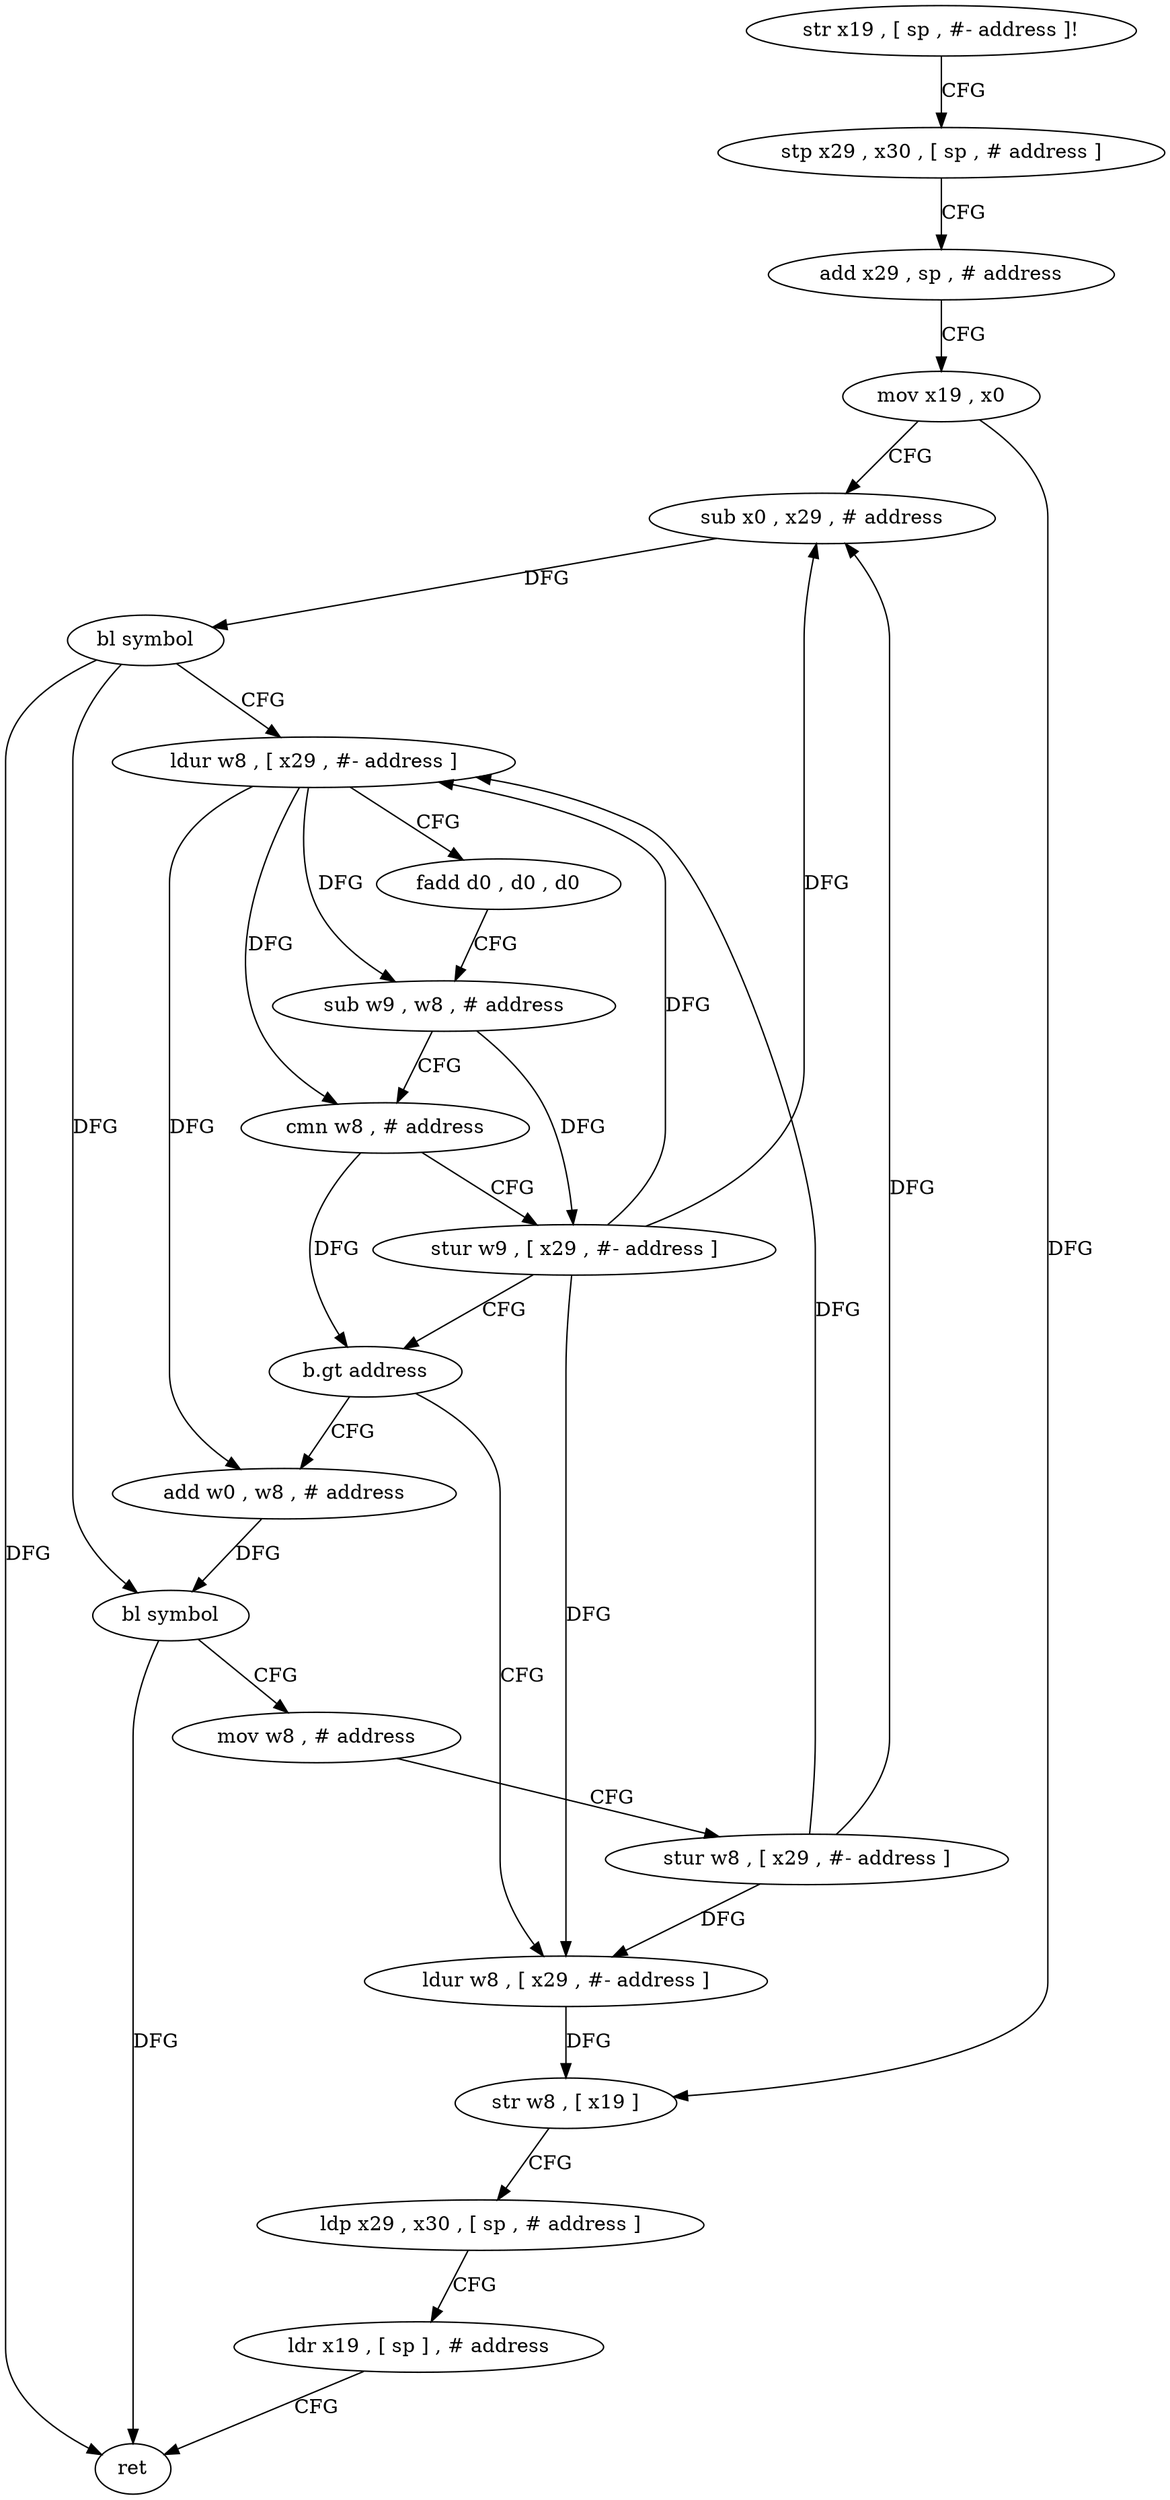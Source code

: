 digraph "func" {
"181268" [label = "str x19 , [ sp , #- address ]!" ]
"181272" [label = "stp x29 , x30 , [ sp , # address ]" ]
"181276" [label = "add x29 , sp , # address" ]
"181280" [label = "mov x19 , x0" ]
"181284" [label = "sub x0 , x29 , # address" ]
"181288" [label = "bl symbol" ]
"181292" [label = "ldur w8 , [ x29 , #- address ]" ]
"181296" [label = "fadd d0 , d0 , d0" ]
"181300" [label = "sub w9 , w8 , # address" ]
"181304" [label = "cmn w8 , # address" ]
"181308" [label = "stur w9 , [ x29 , #- address ]" ]
"181312" [label = "b.gt address" ]
"181332" [label = "ldur w8 , [ x29 , #- address ]" ]
"181316" [label = "add w0 , w8 , # address" ]
"181336" [label = "str w8 , [ x19 ]" ]
"181340" [label = "ldp x29 , x30 , [ sp , # address ]" ]
"181344" [label = "ldr x19 , [ sp ] , # address" ]
"181348" [label = "ret" ]
"181320" [label = "bl symbol" ]
"181324" [label = "mov w8 , # address" ]
"181328" [label = "stur w8 , [ x29 , #- address ]" ]
"181268" -> "181272" [ label = "CFG" ]
"181272" -> "181276" [ label = "CFG" ]
"181276" -> "181280" [ label = "CFG" ]
"181280" -> "181284" [ label = "CFG" ]
"181280" -> "181336" [ label = "DFG" ]
"181284" -> "181288" [ label = "DFG" ]
"181288" -> "181292" [ label = "CFG" ]
"181288" -> "181348" [ label = "DFG" ]
"181288" -> "181320" [ label = "DFG" ]
"181292" -> "181296" [ label = "CFG" ]
"181292" -> "181300" [ label = "DFG" ]
"181292" -> "181304" [ label = "DFG" ]
"181292" -> "181316" [ label = "DFG" ]
"181296" -> "181300" [ label = "CFG" ]
"181300" -> "181304" [ label = "CFG" ]
"181300" -> "181308" [ label = "DFG" ]
"181304" -> "181308" [ label = "CFG" ]
"181304" -> "181312" [ label = "DFG" ]
"181308" -> "181312" [ label = "CFG" ]
"181308" -> "181284" [ label = "DFG" ]
"181308" -> "181292" [ label = "DFG" ]
"181308" -> "181332" [ label = "DFG" ]
"181312" -> "181332" [ label = "CFG" ]
"181312" -> "181316" [ label = "CFG" ]
"181332" -> "181336" [ label = "DFG" ]
"181316" -> "181320" [ label = "DFG" ]
"181336" -> "181340" [ label = "CFG" ]
"181340" -> "181344" [ label = "CFG" ]
"181344" -> "181348" [ label = "CFG" ]
"181320" -> "181324" [ label = "CFG" ]
"181320" -> "181348" [ label = "DFG" ]
"181324" -> "181328" [ label = "CFG" ]
"181328" -> "181332" [ label = "DFG" ]
"181328" -> "181284" [ label = "DFG" ]
"181328" -> "181292" [ label = "DFG" ]
}
